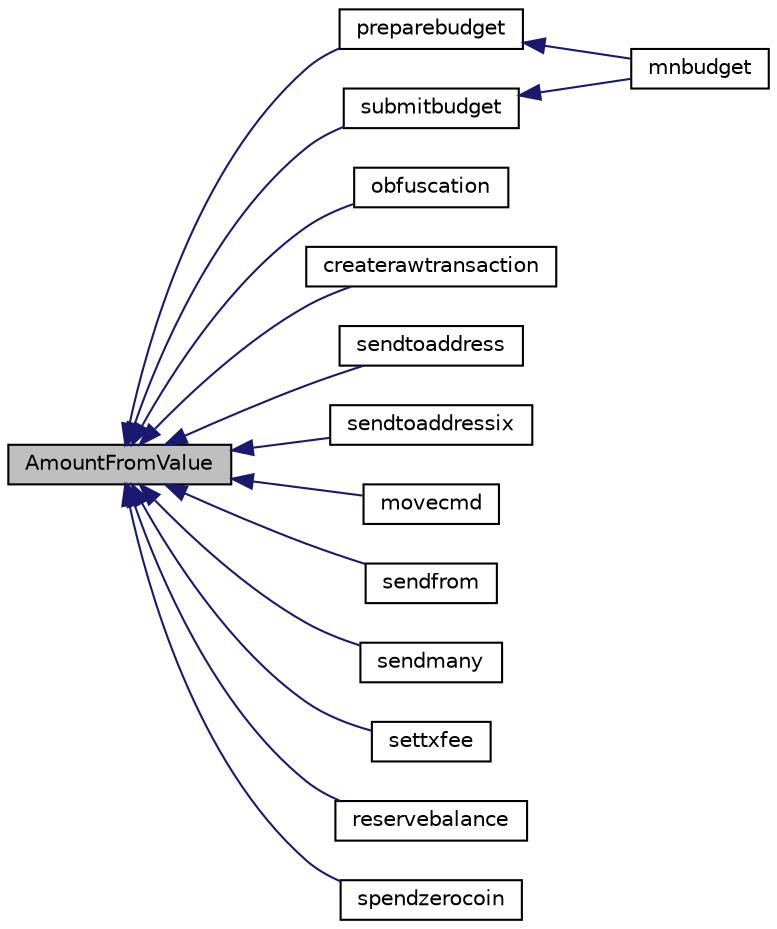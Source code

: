digraph "AmountFromValue"
{
  edge [fontname="Helvetica",fontsize="10",labelfontname="Helvetica",labelfontsize="10"];
  node [fontname="Helvetica",fontsize="10",shape=record];
  rankdir="LR";
  Node2 [label="AmountFromValue",height=0.2,width=0.4,color="black", fillcolor="grey75", style="filled", fontcolor="black"];
  Node2 -> Node3 [dir="back",color="midnightblue",fontsize="10",style="solid",fontname="Helvetica"];
  Node3 [label="preparebudget",height=0.2,width=0.4,color="black", fillcolor="white", style="filled",URL="$rpcmasternode-budget_8cpp.html#a8c07f1b00f74d9d2227428a552679b8c"];
  Node3 -> Node4 [dir="back",color="midnightblue",fontsize="10",style="solid",fontname="Helvetica"];
  Node4 [label="mnbudget",height=0.2,width=0.4,color="black", fillcolor="white", style="filled",URL="$rpcmasternode-budget_8cpp.html#aeabbf924be4d2ce4bedb28a394e1fc6b"];
  Node2 -> Node5 [dir="back",color="midnightblue",fontsize="10",style="solid",fontname="Helvetica"];
  Node5 [label="submitbudget",height=0.2,width=0.4,color="black", fillcolor="white", style="filled",URL="$rpcmasternode-budget_8cpp.html#a7567b2accf3b6fd9ae5a98b9e6506e9e"];
  Node5 -> Node4 [dir="back",color="midnightblue",fontsize="10",style="solid",fontname="Helvetica"];
  Node2 -> Node6 [dir="back",color="midnightblue",fontsize="10",style="solid",fontname="Helvetica"];
  Node6 [label="obfuscation",height=0.2,width=0.4,color="black", fillcolor="white", style="filled",URL="$rpcmasternode_8cpp.html#a6cdbacc257b42445f0c6122a061af2ca"];
  Node2 -> Node7 [dir="back",color="midnightblue",fontsize="10",style="solid",fontname="Helvetica"];
  Node7 [label="createrawtransaction",height=0.2,width=0.4,color="black", fillcolor="white", style="filled",URL="$rpcrawtransaction_8cpp.html#a7924d2aa3d68d890b82773445e0d949e"];
  Node2 -> Node8 [dir="back",color="midnightblue",fontsize="10",style="solid",fontname="Helvetica"];
  Node8 [label="sendtoaddress",height=0.2,width=0.4,color="black", fillcolor="white", style="filled",URL="$rpcwallet_8cpp.html#a134064858f9cfa4775a6ae34cac2b133"];
  Node2 -> Node9 [dir="back",color="midnightblue",fontsize="10",style="solid",fontname="Helvetica"];
  Node9 [label="sendtoaddressix",height=0.2,width=0.4,color="black", fillcolor="white", style="filled",URL="$rpcwallet_8cpp.html#ac4bcf35f0a63c5256ccf1f06aa609e41"];
  Node2 -> Node10 [dir="back",color="midnightblue",fontsize="10",style="solid",fontname="Helvetica"];
  Node10 [label="movecmd",height=0.2,width=0.4,color="black", fillcolor="white", style="filled",URL="$rpcwallet_8cpp.html#a7dcb5aa63b46944bc4874719c8e1db15"];
  Node2 -> Node11 [dir="back",color="midnightblue",fontsize="10",style="solid",fontname="Helvetica"];
  Node11 [label="sendfrom",height=0.2,width=0.4,color="black", fillcolor="white", style="filled",URL="$rpcwallet_8cpp.html#a845eaefd9ec7752b1145c183205524d0"];
  Node2 -> Node12 [dir="back",color="midnightblue",fontsize="10",style="solid",fontname="Helvetica"];
  Node12 [label="sendmany",height=0.2,width=0.4,color="black", fillcolor="white", style="filled",URL="$rpcwallet_8cpp.html#adeb5f23f20fb4e589dab23cadf75c92d"];
  Node2 -> Node13 [dir="back",color="midnightblue",fontsize="10",style="solid",fontname="Helvetica"];
  Node13 [label="settxfee",height=0.2,width=0.4,color="black", fillcolor="white", style="filled",URL="$rpcwallet_8cpp.html#a68e2fb93e252e5b3a97dd629815a9159"];
  Node2 -> Node14 [dir="back",color="midnightblue",fontsize="10",style="solid",fontname="Helvetica"];
  Node14 [label="reservebalance",height=0.2,width=0.4,color="black", fillcolor="white", style="filled",URL="$rpcwallet_8cpp.html#ac121309c99bd91b41eb61a3a8f1ab902"];
  Node2 -> Node15 [dir="back",color="midnightblue",fontsize="10",style="solid",fontname="Helvetica"];
  Node15 [label="spendzerocoin",height=0.2,width=0.4,color="black", fillcolor="white", style="filled",URL="$rpcwallet_8cpp.html#adea64c692ec279a1a3a2c9143f264955"];
}

